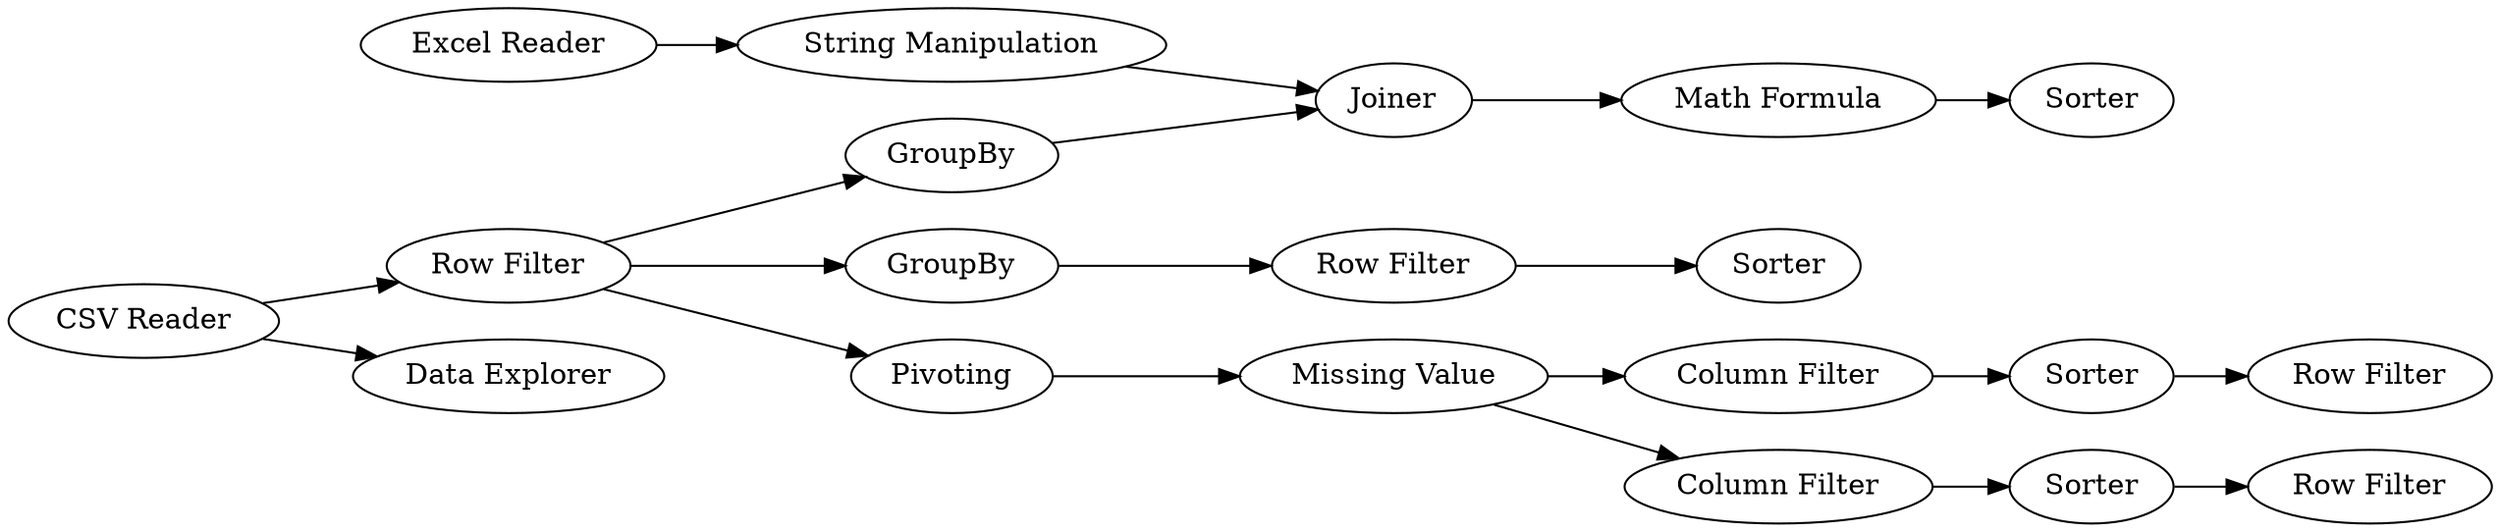 digraph {
	7 -> 8
	5 -> 4
	8 -> 9
	13 -> 14
	2 -> 6
	12 -> 13
	16 -> 15
	18 -> 19
	11 -> 16
	5 -> 10
	11 -> 12
	10 -> 11
	5 -> 18
	15 -> 17
	6 -> 7
	4 -> 7
	19 -> 20
	1 -> 3
	1 -> 5
	7 [label=Joiner]
	9 [label=Sorter]
	18 [label=GroupBy]
	8 [label="Math Formula"]
	17 [label="Row Filter"]
	3 [label="Data Explorer"]
	19 [label="Row Filter"]
	6 [label="String Manipulation"]
	15 [label=Sorter]
	12 [label="Column Filter"]
	10 [label=Pivoting]
	16 [label="Column Filter"]
	1 [label="CSV Reader"]
	11 [label="Missing Value"]
	4 [label=GroupBy]
	14 [label="Row Filter"]
	5 [label="Row Filter"]
	13 [label=Sorter]
	20 [label=Sorter]
	2 [label="Excel Reader"]
	rankdir=LR
}
